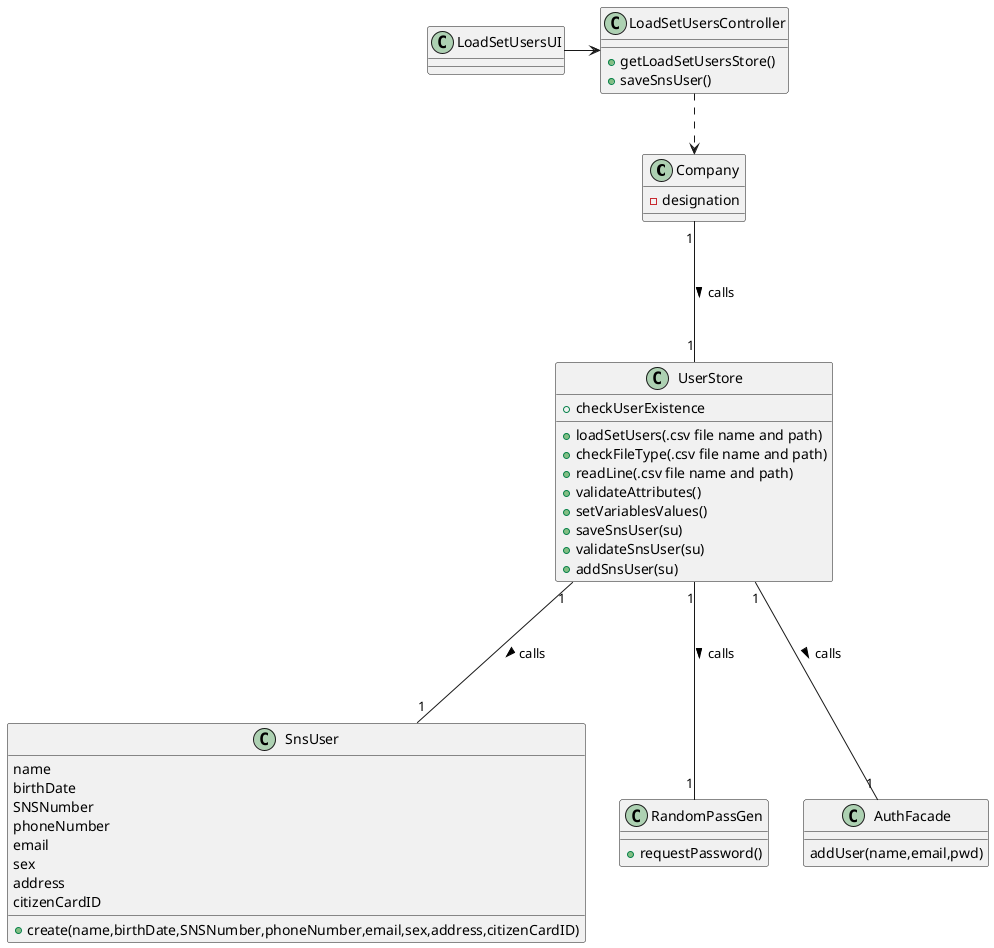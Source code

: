 @startuml
'https://plantuml.com/class-diagram

class Company{
- designation
}

class LoadSetUsersUI{

}



class LoadSetUsersController{
+ getLoadSetUsersStore()
+ saveSnsUser()
}

class UserStore{
+ loadSetUsers(.csv file name and path)
+ checkFileType(.csv file name and path)
+ readLine(.csv file name and path)
+ validateAttributes()
+ setVariablesValues()
+ checkUserExistence
+ saveSnsUser(su)
+ validateSnsUser(su)
+ addSnsUser(su)
}

class SnsUser{
   name
   birthDate
   SNSNumber
   phoneNumber
   email
   sex
   address
   citizenCardID
   +create(name,birthDate,SNSNumber,phoneNumber,email,sex,address,citizenCardID)
}

class RandomPassGen{
    + requestPassword()
}

class AuthFacade{
    addUser(name,email,pwd)

}

LoadSetUsersUI -> LoadSetUsersController
LoadSetUsersController ..> Company

Company "1" --- "1" UserStore: > calls
UserStore "1" --- "1" SnsUser: > calls
UserStore "1" --- "1" RandomPassGen: > calls
UserStore "1" --- "1" AuthFacade: > calls

@enduml